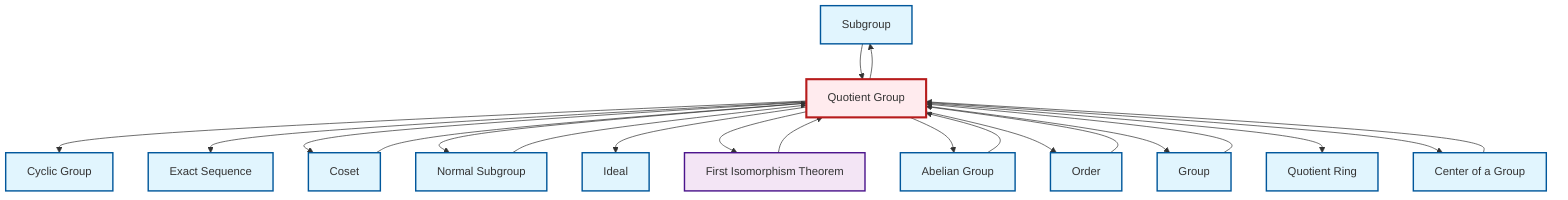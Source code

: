 graph TD
    classDef definition fill:#e1f5fe,stroke:#01579b,stroke-width:2px
    classDef theorem fill:#f3e5f5,stroke:#4a148c,stroke-width:2px
    classDef axiom fill:#fff3e0,stroke:#e65100,stroke-width:2px
    classDef example fill:#e8f5e9,stroke:#1b5e20,stroke-width:2px
    classDef current fill:#ffebee,stroke:#b71c1c,stroke-width:3px
    def-subgroup["Subgroup"]:::definition
    def-cyclic-group["Cyclic Group"]:::definition
    thm-first-isomorphism["First Isomorphism Theorem"]:::theorem
    def-ideal["Ideal"]:::definition
    def-abelian-group["Abelian Group"]:::definition
    def-quotient-ring["Quotient Ring"]:::definition
    def-coset["Coset"]:::definition
    def-group["Group"]:::definition
    def-center-of-group["Center of a Group"]:::definition
    def-quotient-group["Quotient Group"]:::definition
    def-exact-sequence["Exact Sequence"]:::definition
    def-order["Order"]:::definition
    def-normal-subgroup["Normal Subgroup"]:::definition
    def-quotient-group --> def-cyclic-group
    def-quotient-group --> def-exact-sequence
    def-quotient-group --> def-coset
    def-subgroup --> def-quotient-group
    def-quotient-group --> def-normal-subgroup
    def-quotient-group --> def-ideal
    def-order --> def-quotient-group
    thm-first-isomorphism --> def-quotient-group
    def-group --> def-quotient-group
    def-quotient-group --> thm-first-isomorphism
    def-quotient-group --> def-abelian-group
    def-quotient-group --> def-subgroup
    def-coset --> def-quotient-group
    def-center-of-group --> def-quotient-group
    def-quotient-group --> def-order
    def-quotient-group --> def-group
    def-quotient-group --> def-quotient-ring
    def-quotient-group --> def-center-of-group
    def-abelian-group --> def-quotient-group
    def-normal-subgroup --> def-quotient-group
    class def-quotient-group current
